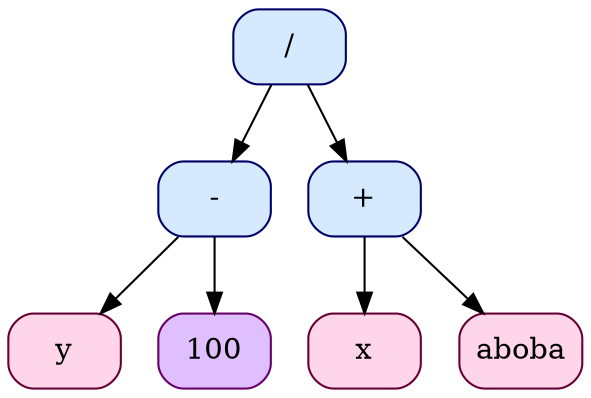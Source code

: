 digraph {
  rankdir = HR;
  node [shape = Mrecord, color = "#660066", style = filled, fillcolor = "#DFBFFF"];
  node_000002cad47c1780[label = " / ", color = "#000066", style = filled, fillcolor = "#D5EAFF"]; 
  node_000002cad47c17a0[label = " - ", color = "#000066", style = filled, fillcolor = "#D5EAFF"]; 
  node_000002cad47c17c0[label = " y ", color = "#660033", style = filled, fillcolor = "#FFD5EA"]; 
  node_000002cad47c1800[label = " 100 "]; 
  node_000002cad47c1820[label = " + ", color = "#000066", style = filled, fillcolor = "#D5EAFF"]; 
  node_000002cad47c1840[label = " x ", color = "#660033", style = filled, fillcolor = "#FFD5EA"]; 
  node_000002cad47c1880[label = " aboba ", color = "#660033", style = filled, fillcolor = "#FFD5EA"]; 
  node_000002cad47c1780 -> node_000002cad47c17a0 [weight = 1];
  node_000002cad47c17a0 -> node_000002cad47c17c0 [weight = 1];
  node_000002cad47c17a0 -> node_000002cad47c1800 [weight = 1];
  node_000002cad47c1780 -> node_000002cad47c1820 [weight = 1];
  node_000002cad47c1820 -> node_000002cad47c1840 [weight = 1];
  node_000002cad47c1820 -> node_000002cad47c1880 [weight = 1];
}